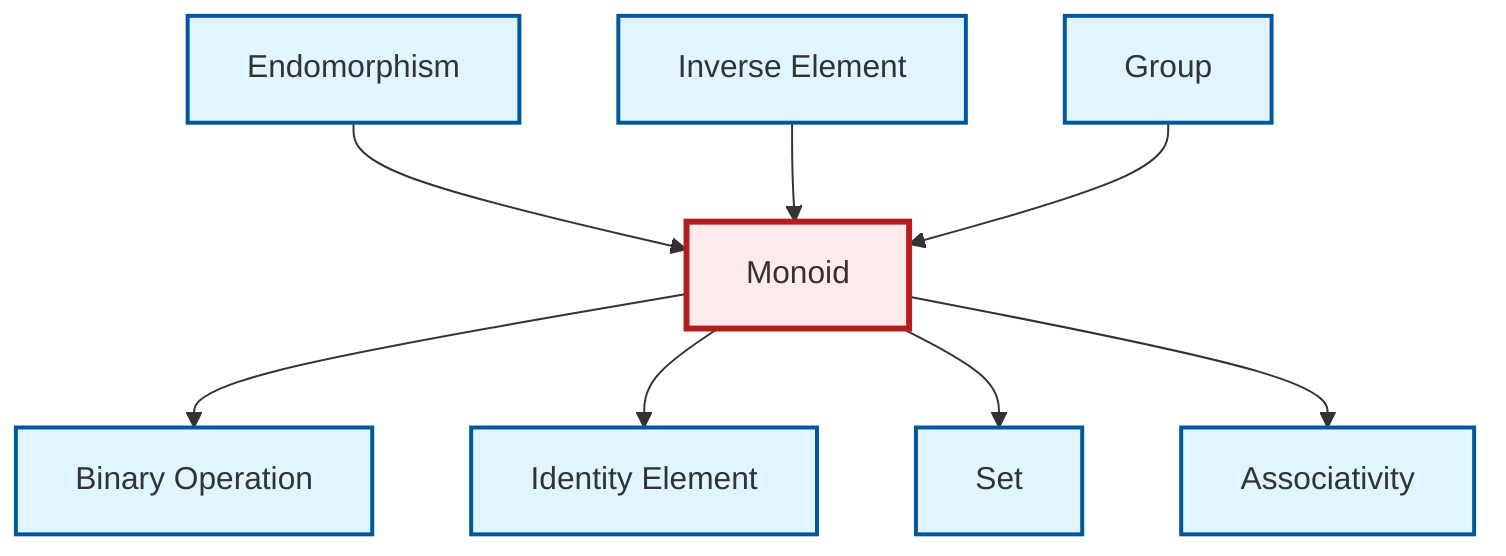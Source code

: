 graph TD
    classDef definition fill:#e1f5fe,stroke:#01579b,stroke-width:2px
    classDef theorem fill:#f3e5f5,stroke:#4a148c,stroke-width:2px
    classDef axiom fill:#fff3e0,stroke:#e65100,stroke-width:2px
    classDef example fill:#e8f5e9,stroke:#1b5e20,stroke-width:2px
    classDef current fill:#ffebee,stroke:#b71c1c,stroke-width:3px
    def-identity-element["Identity Element"]:::definition
    def-set["Set"]:::definition
    def-group["Group"]:::definition
    def-binary-operation["Binary Operation"]:::definition
    def-monoid["Monoid"]:::definition
    def-endomorphism["Endomorphism"]:::definition
    def-associativity["Associativity"]:::definition
    def-inverse-element["Inverse Element"]:::definition
    def-monoid --> def-binary-operation
    def-endomorphism --> def-monoid
    def-monoid --> def-identity-element
    def-inverse-element --> def-monoid
    def-monoid --> def-set
    def-monoid --> def-associativity
    def-group --> def-monoid
    class def-monoid current